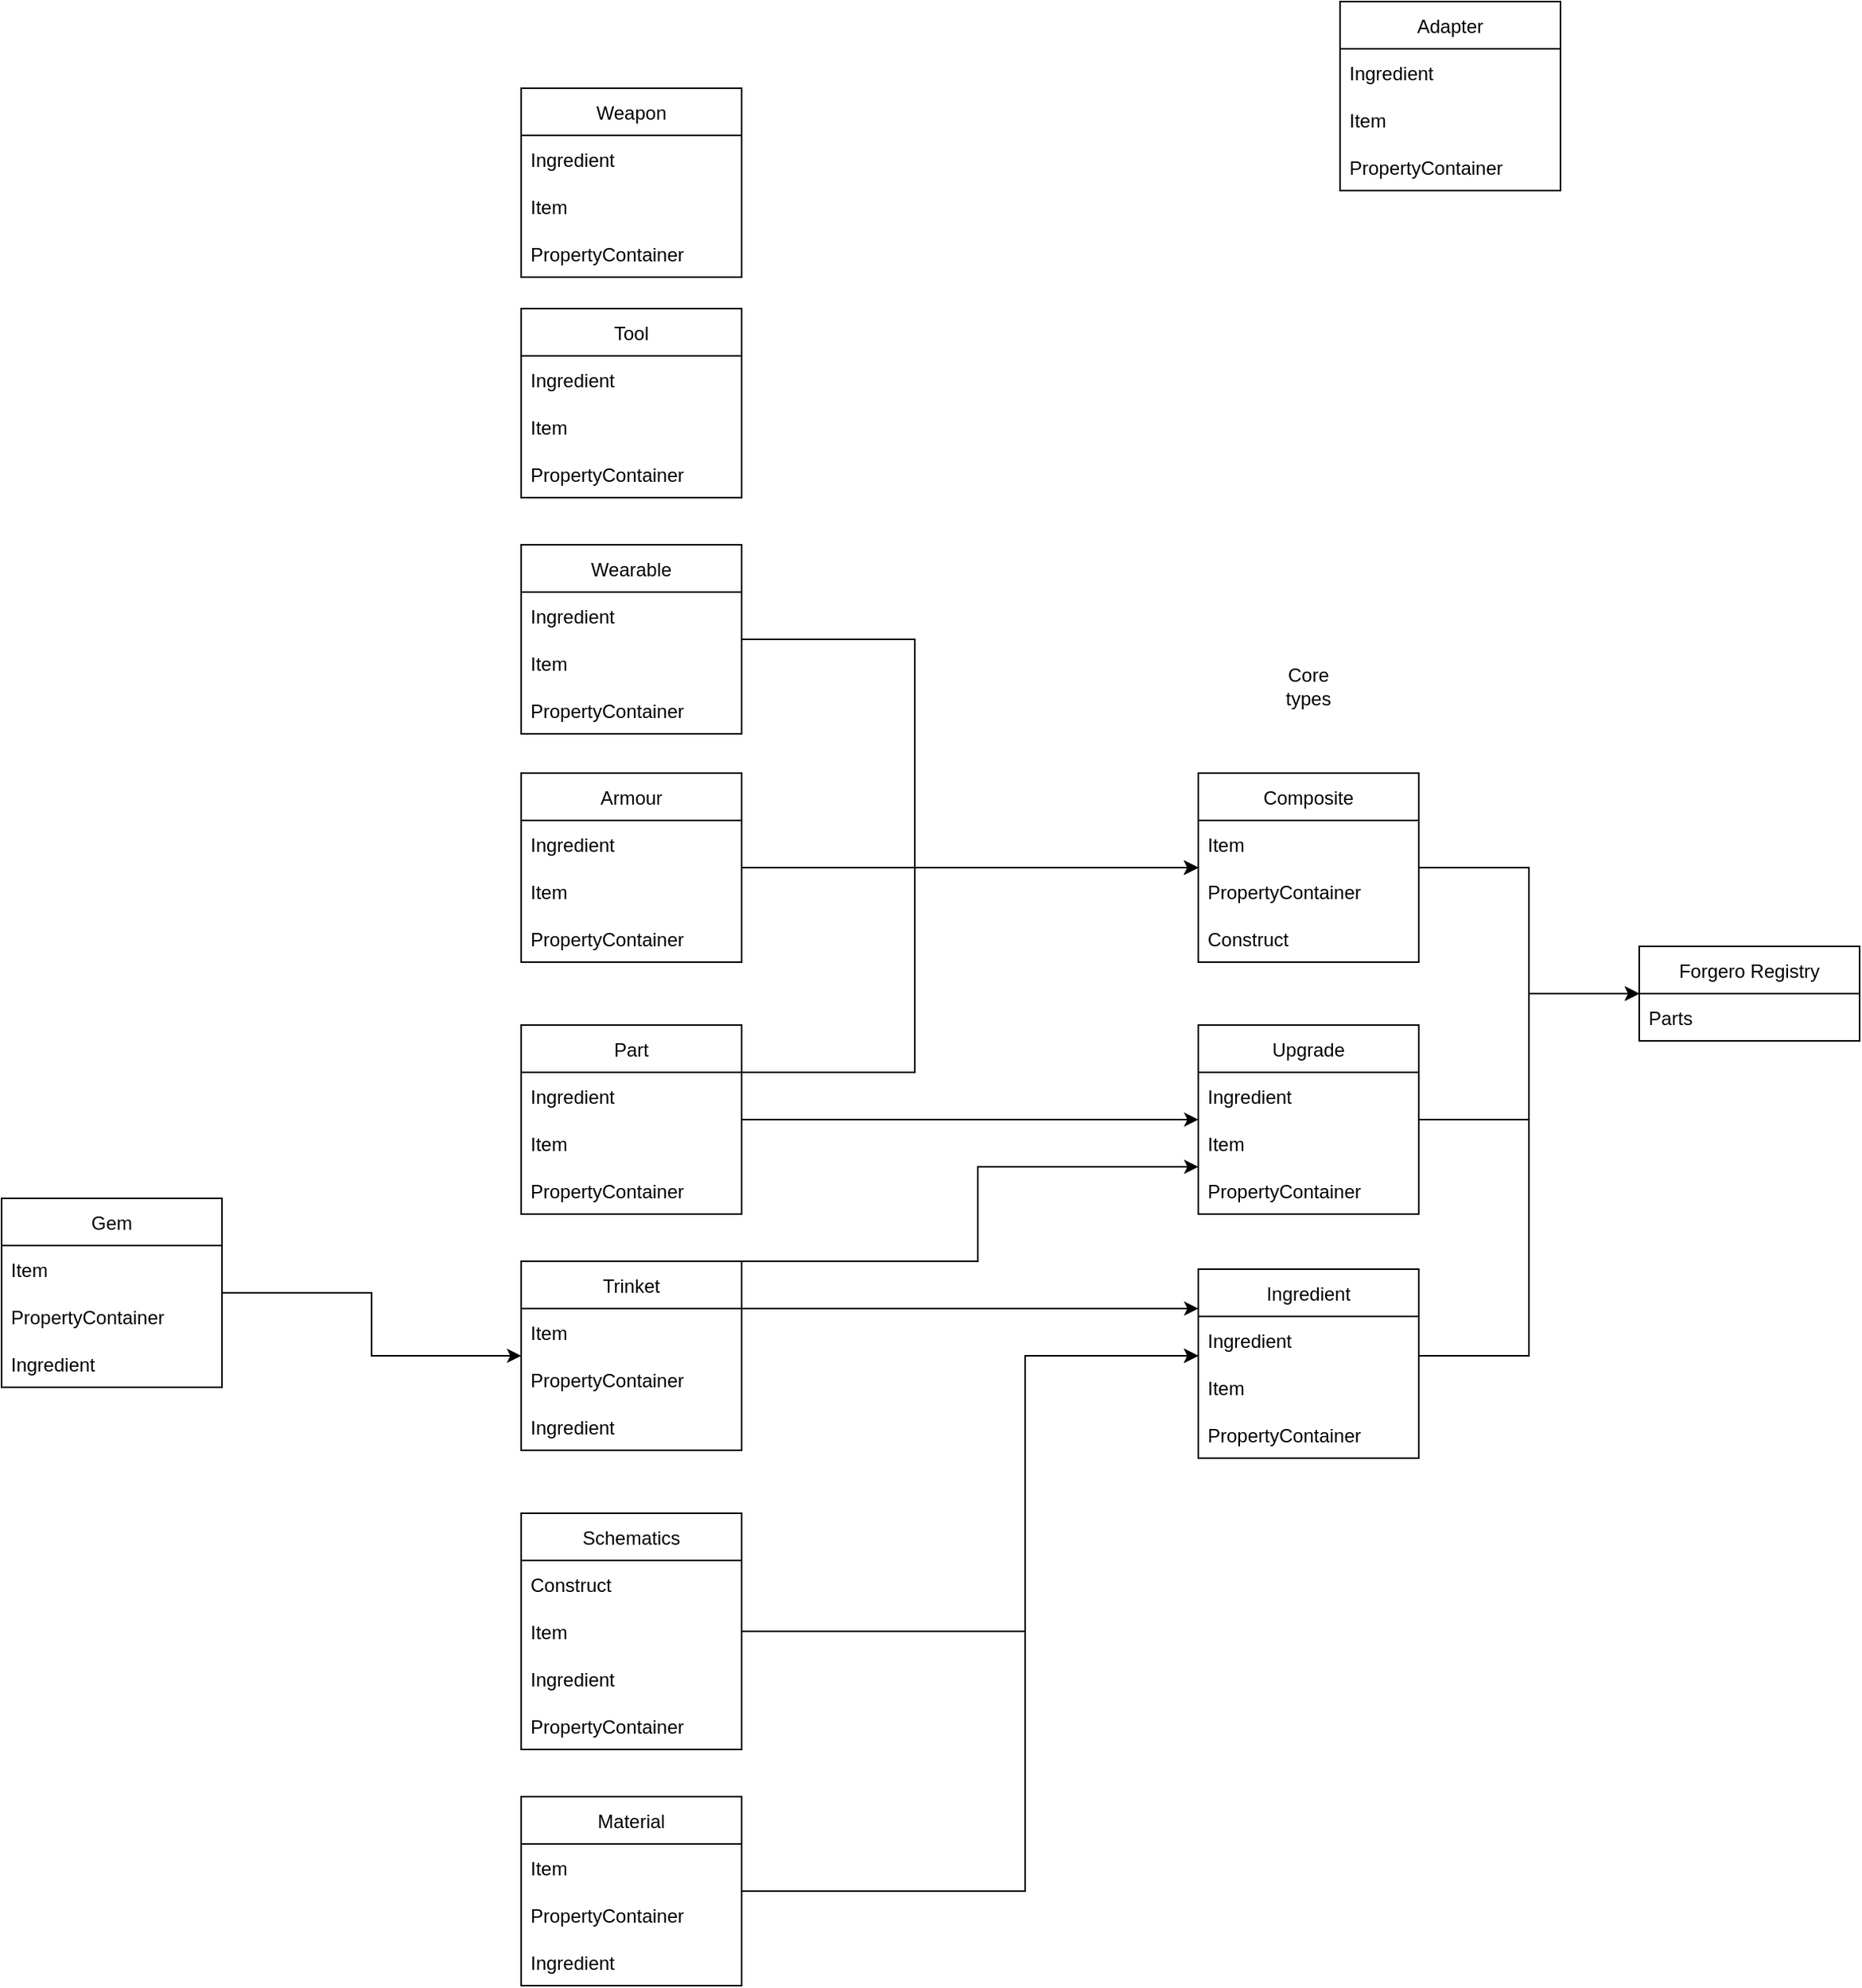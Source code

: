 <mxfile version="20.1.1" type="github">
  <diagram id="2mPX8l47d6hNkeJ0RFZP" name="Page-1">
    <mxGraphModel dx="1965" dy="1799" grid="1" gridSize="10" guides="1" tooltips="1" connect="1" arrows="1" fold="1" page="1" pageScale="1" pageWidth="827" pageHeight="1169" math="0" shadow="0">
      <root>
        <mxCell id="0" />
        <mxCell id="1" parent="0" />
        <mxCell id="HSVkpMsHJG1qh-er9L2Z-1" value="Forgero Registry" style="swimlane;fontStyle=0;childLayout=stackLayout;horizontal=1;startSize=30;horizontalStack=0;resizeParent=1;resizeParentMax=0;resizeLast=0;collapsible=1;marginBottom=0;" vertex="1" parent="1">
          <mxGeometry x="340" y="320" width="140" height="60" as="geometry" />
        </mxCell>
        <mxCell id="HSVkpMsHJG1qh-er9L2Z-4" value="Parts" style="text;strokeColor=none;fillColor=none;align=left;verticalAlign=middle;spacingLeft=4;spacingRight=4;overflow=hidden;points=[[0,0.5],[1,0.5]];portConstraint=eastwest;rotatable=0;" vertex="1" parent="HSVkpMsHJG1qh-er9L2Z-1">
          <mxGeometry y="30" width="140" height="30" as="geometry" />
        </mxCell>
        <mxCell id="HSVkpMsHJG1qh-er9L2Z-66" style="edgeStyle=orthogonalEdgeStyle;rounded=0;orthogonalLoop=1;jettySize=auto;html=1;" edge="1" parent="1" source="HSVkpMsHJG1qh-er9L2Z-6" target="HSVkpMsHJG1qh-er9L2Z-31">
          <mxGeometry relative="1" as="geometry">
            <Array as="points">
              <mxPoint x="-50" y="755" />
              <mxPoint x="-50" y="580" />
            </Array>
          </mxGeometry>
        </mxCell>
        <mxCell id="HSVkpMsHJG1qh-er9L2Z-6" value="Schematics" style="swimlane;fontStyle=0;childLayout=stackLayout;horizontal=1;startSize=30;horizontalStack=0;resizeParent=1;resizeParentMax=0;resizeLast=0;collapsible=1;marginBottom=0;" vertex="1" parent="1">
          <mxGeometry x="-370" y="680" width="140" height="150" as="geometry" />
        </mxCell>
        <mxCell id="HSVkpMsHJG1qh-er9L2Z-8" value="Construct" style="text;strokeColor=none;fillColor=none;align=left;verticalAlign=middle;spacingLeft=4;spacingRight=4;overflow=hidden;points=[[0,0.5],[1,0.5]];portConstraint=eastwest;rotatable=0;" vertex="1" parent="HSVkpMsHJG1qh-er9L2Z-6">
          <mxGeometry y="30" width="140" height="30" as="geometry" />
        </mxCell>
        <mxCell id="HSVkpMsHJG1qh-er9L2Z-9" value="Item" style="text;strokeColor=none;fillColor=none;align=left;verticalAlign=middle;spacingLeft=4;spacingRight=4;overflow=hidden;points=[[0,0.5],[1,0.5]];portConstraint=eastwest;rotatable=0;" vertex="1" parent="HSVkpMsHJG1qh-er9L2Z-6">
          <mxGeometry y="60" width="140" height="30" as="geometry" />
        </mxCell>
        <mxCell id="HSVkpMsHJG1qh-er9L2Z-7" value="Ingredient" style="text;strokeColor=none;fillColor=none;align=left;verticalAlign=middle;spacingLeft=4;spacingRight=4;overflow=hidden;points=[[0,0.5],[1,0.5]];portConstraint=eastwest;rotatable=0;" vertex="1" parent="HSVkpMsHJG1qh-er9L2Z-6">
          <mxGeometry y="90" width="140" height="30" as="geometry" />
        </mxCell>
        <mxCell id="HSVkpMsHJG1qh-er9L2Z-16" value="PropertyContainer" style="text;strokeColor=none;fillColor=none;align=left;verticalAlign=middle;spacingLeft=4;spacingRight=4;overflow=hidden;points=[[0,0.5],[1,0.5]];portConstraint=eastwest;rotatable=0;" vertex="1" parent="HSVkpMsHJG1qh-er9L2Z-6">
          <mxGeometry y="120" width="140" height="30" as="geometry" />
        </mxCell>
        <mxCell id="HSVkpMsHJG1qh-er9L2Z-62" style="edgeStyle=orthogonalEdgeStyle;rounded=0;orthogonalLoop=1;jettySize=auto;html=1;" edge="1" parent="1" source="HSVkpMsHJG1qh-er9L2Z-10" target="HSVkpMsHJG1qh-er9L2Z-18">
          <mxGeometry relative="1" as="geometry">
            <Array as="points">
              <mxPoint x="-120" y="400" />
              <mxPoint x="-120" y="270" />
            </Array>
          </mxGeometry>
        </mxCell>
        <mxCell id="HSVkpMsHJG1qh-er9L2Z-63" style="edgeStyle=orthogonalEdgeStyle;rounded=0;orthogonalLoop=1;jettySize=auto;html=1;" edge="1" parent="1" source="HSVkpMsHJG1qh-er9L2Z-10" target="HSVkpMsHJG1qh-er9L2Z-27">
          <mxGeometry relative="1" as="geometry" />
        </mxCell>
        <mxCell id="HSVkpMsHJG1qh-er9L2Z-10" value="Part" style="swimlane;fontStyle=0;childLayout=stackLayout;horizontal=1;startSize=30;horizontalStack=0;resizeParent=1;resizeParentMax=0;resizeLast=0;collapsible=1;marginBottom=0;" vertex="1" parent="1">
          <mxGeometry x="-370" y="370" width="140" height="120" as="geometry" />
        </mxCell>
        <mxCell id="HSVkpMsHJG1qh-er9L2Z-11" value="Ingredient" style="text;strokeColor=none;fillColor=none;align=left;verticalAlign=middle;spacingLeft=4;spacingRight=4;overflow=hidden;points=[[0,0.5],[1,0.5]];portConstraint=eastwest;rotatable=0;" vertex="1" parent="HSVkpMsHJG1qh-er9L2Z-10">
          <mxGeometry y="30" width="140" height="30" as="geometry" />
        </mxCell>
        <mxCell id="HSVkpMsHJG1qh-er9L2Z-13" value="Item" style="text;strokeColor=none;fillColor=none;align=left;verticalAlign=middle;spacingLeft=4;spacingRight=4;overflow=hidden;points=[[0,0.5],[1,0.5]];portConstraint=eastwest;rotatable=0;" vertex="1" parent="HSVkpMsHJG1qh-er9L2Z-10">
          <mxGeometry y="60" width="140" height="30" as="geometry" />
        </mxCell>
        <mxCell id="HSVkpMsHJG1qh-er9L2Z-17" value="PropertyContainer" style="text;strokeColor=none;fillColor=none;align=left;verticalAlign=middle;spacingLeft=4;spacingRight=4;overflow=hidden;points=[[0,0.5],[1,0.5]];portConstraint=eastwest;rotatable=0;" vertex="1" parent="HSVkpMsHJG1qh-er9L2Z-10">
          <mxGeometry y="90" width="140" height="30" as="geometry" />
        </mxCell>
        <mxCell id="HSVkpMsHJG1qh-er9L2Z-69" style="edgeStyle=orthogonalEdgeStyle;rounded=0;orthogonalLoop=1;jettySize=auto;html=1;" edge="1" parent="1" source="HSVkpMsHJG1qh-er9L2Z-18" target="HSVkpMsHJG1qh-er9L2Z-1">
          <mxGeometry relative="1" as="geometry" />
        </mxCell>
        <mxCell id="HSVkpMsHJG1qh-er9L2Z-18" value="Composite" style="swimlane;fontStyle=0;childLayout=stackLayout;horizontal=1;startSize=30;horizontalStack=0;resizeParent=1;resizeParentMax=0;resizeLast=0;collapsible=1;marginBottom=0;" vertex="1" parent="1">
          <mxGeometry x="60" y="210" width="140" height="120" as="geometry" />
        </mxCell>
        <mxCell id="HSVkpMsHJG1qh-er9L2Z-20" value="Item" style="text;strokeColor=none;fillColor=none;align=left;verticalAlign=middle;spacingLeft=4;spacingRight=4;overflow=hidden;points=[[0,0.5],[1,0.5]];portConstraint=eastwest;rotatable=0;" vertex="1" parent="HSVkpMsHJG1qh-er9L2Z-18">
          <mxGeometry y="30" width="140" height="30" as="geometry" />
        </mxCell>
        <mxCell id="HSVkpMsHJG1qh-er9L2Z-21" value="PropertyContainer" style="text;strokeColor=none;fillColor=none;align=left;verticalAlign=middle;spacingLeft=4;spacingRight=4;overflow=hidden;points=[[0,0.5],[1,0.5]];portConstraint=eastwest;rotatable=0;" vertex="1" parent="HSVkpMsHJG1qh-er9L2Z-18">
          <mxGeometry y="60" width="140" height="30" as="geometry" />
        </mxCell>
        <mxCell id="HSVkpMsHJG1qh-er9L2Z-22" value="Construct" style="text;strokeColor=none;fillColor=none;align=left;verticalAlign=middle;spacingLeft=4;spacingRight=4;overflow=hidden;points=[[0,0.5],[1,0.5]];portConstraint=eastwest;rotatable=0;" vertex="1" parent="HSVkpMsHJG1qh-er9L2Z-18">
          <mxGeometry y="90" width="140" height="30" as="geometry" />
        </mxCell>
        <mxCell id="HSVkpMsHJG1qh-er9L2Z-67" style="edgeStyle=orthogonalEdgeStyle;rounded=0;orthogonalLoop=1;jettySize=auto;html=1;" edge="1" parent="1" source="HSVkpMsHJG1qh-er9L2Z-23" target="HSVkpMsHJG1qh-er9L2Z-31">
          <mxGeometry relative="1" as="geometry">
            <Array as="points">
              <mxPoint x="-50" y="920" />
              <mxPoint x="-50" y="580" />
            </Array>
          </mxGeometry>
        </mxCell>
        <mxCell id="HSVkpMsHJG1qh-er9L2Z-23" value="Material" style="swimlane;fontStyle=0;childLayout=stackLayout;horizontal=1;startSize=30;horizontalStack=0;resizeParent=1;resizeParentMax=0;resizeLast=0;collapsible=1;marginBottom=0;" vertex="1" parent="1">
          <mxGeometry x="-370" y="860" width="140" height="120" as="geometry" />
        </mxCell>
        <mxCell id="HSVkpMsHJG1qh-er9L2Z-24" value="Item" style="text;strokeColor=none;fillColor=none;align=left;verticalAlign=middle;spacingLeft=4;spacingRight=4;overflow=hidden;points=[[0,0.5],[1,0.5]];portConstraint=eastwest;rotatable=0;" vertex="1" parent="HSVkpMsHJG1qh-er9L2Z-23">
          <mxGeometry y="30" width="140" height="30" as="geometry" />
        </mxCell>
        <mxCell id="HSVkpMsHJG1qh-er9L2Z-25" value="PropertyContainer" style="text;strokeColor=none;fillColor=none;align=left;verticalAlign=middle;spacingLeft=4;spacingRight=4;overflow=hidden;points=[[0,0.5],[1,0.5]];portConstraint=eastwest;rotatable=0;" vertex="1" parent="HSVkpMsHJG1qh-er9L2Z-23">
          <mxGeometry y="60" width="140" height="30" as="geometry" />
        </mxCell>
        <mxCell id="HSVkpMsHJG1qh-er9L2Z-26" value="Ingredient" style="text;strokeColor=none;fillColor=none;align=left;verticalAlign=middle;spacingLeft=4;spacingRight=4;overflow=hidden;points=[[0,0.5],[1,0.5]];portConstraint=eastwest;rotatable=0;" vertex="1" parent="HSVkpMsHJG1qh-er9L2Z-23">
          <mxGeometry y="90" width="140" height="30" as="geometry" />
        </mxCell>
        <mxCell id="HSVkpMsHJG1qh-er9L2Z-70" style="edgeStyle=orthogonalEdgeStyle;rounded=0;orthogonalLoop=1;jettySize=auto;html=1;" edge="1" parent="1" source="HSVkpMsHJG1qh-er9L2Z-27" target="HSVkpMsHJG1qh-er9L2Z-1">
          <mxGeometry relative="1" as="geometry" />
        </mxCell>
        <mxCell id="HSVkpMsHJG1qh-er9L2Z-27" value="Upgrade" style="swimlane;fontStyle=0;childLayout=stackLayout;horizontal=1;startSize=30;horizontalStack=0;resizeParent=1;resizeParentMax=0;resizeLast=0;collapsible=1;marginBottom=0;" vertex="1" parent="1">
          <mxGeometry x="60" y="370" width="140" height="120" as="geometry" />
        </mxCell>
        <mxCell id="HSVkpMsHJG1qh-er9L2Z-28" value="Ingredient" style="text;strokeColor=none;fillColor=none;align=left;verticalAlign=middle;spacingLeft=4;spacingRight=4;overflow=hidden;points=[[0,0.5],[1,0.5]];portConstraint=eastwest;rotatable=0;" vertex="1" parent="HSVkpMsHJG1qh-er9L2Z-27">
          <mxGeometry y="30" width="140" height="30" as="geometry" />
        </mxCell>
        <mxCell id="HSVkpMsHJG1qh-er9L2Z-29" value="Item" style="text;strokeColor=none;fillColor=none;align=left;verticalAlign=middle;spacingLeft=4;spacingRight=4;overflow=hidden;points=[[0,0.5],[1,0.5]];portConstraint=eastwest;rotatable=0;" vertex="1" parent="HSVkpMsHJG1qh-er9L2Z-27">
          <mxGeometry y="60" width="140" height="30" as="geometry" />
        </mxCell>
        <mxCell id="HSVkpMsHJG1qh-er9L2Z-30" value="PropertyContainer" style="text;strokeColor=none;fillColor=none;align=left;verticalAlign=middle;spacingLeft=4;spacingRight=4;overflow=hidden;points=[[0,0.5],[1,0.5]];portConstraint=eastwest;rotatable=0;" vertex="1" parent="HSVkpMsHJG1qh-er9L2Z-27">
          <mxGeometry y="90" width="140" height="30" as="geometry" />
        </mxCell>
        <mxCell id="HSVkpMsHJG1qh-er9L2Z-71" style="edgeStyle=orthogonalEdgeStyle;rounded=0;orthogonalLoop=1;jettySize=auto;html=1;" edge="1" parent="1" source="HSVkpMsHJG1qh-er9L2Z-31" target="HSVkpMsHJG1qh-er9L2Z-1">
          <mxGeometry relative="1" as="geometry">
            <Array as="points">
              <mxPoint x="270" y="580" />
              <mxPoint x="270" y="350" />
            </Array>
          </mxGeometry>
        </mxCell>
        <mxCell id="HSVkpMsHJG1qh-er9L2Z-31" value="Ingredient" style="swimlane;fontStyle=0;childLayout=stackLayout;horizontal=1;startSize=30;horizontalStack=0;resizeParent=1;resizeParentMax=0;resizeLast=0;collapsible=1;marginBottom=0;" vertex="1" parent="1">
          <mxGeometry x="60" y="525" width="140" height="120" as="geometry" />
        </mxCell>
        <mxCell id="HSVkpMsHJG1qh-er9L2Z-32" value="Ingredient" style="text;strokeColor=none;fillColor=none;align=left;verticalAlign=middle;spacingLeft=4;spacingRight=4;overflow=hidden;points=[[0,0.5],[1,0.5]];portConstraint=eastwest;rotatable=0;" vertex="1" parent="HSVkpMsHJG1qh-er9L2Z-31">
          <mxGeometry y="30" width="140" height="30" as="geometry" />
        </mxCell>
        <mxCell id="HSVkpMsHJG1qh-er9L2Z-33" value="Item" style="text;strokeColor=none;fillColor=none;align=left;verticalAlign=middle;spacingLeft=4;spacingRight=4;overflow=hidden;points=[[0,0.5],[1,0.5]];portConstraint=eastwest;rotatable=0;" vertex="1" parent="HSVkpMsHJG1qh-er9L2Z-31">
          <mxGeometry y="60" width="140" height="30" as="geometry" />
        </mxCell>
        <mxCell id="HSVkpMsHJG1qh-er9L2Z-34" value="PropertyContainer" style="text;strokeColor=none;fillColor=none;align=left;verticalAlign=middle;spacingLeft=4;spacingRight=4;overflow=hidden;points=[[0,0.5],[1,0.5]];portConstraint=eastwest;rotatable=0;" vertex="1" parent="HSVkpMsHJG1qh-er9L2Z-31">
          <mxGeometry y="90" width="140" height="30" as="geometry" />
        </mxCell>
        <mxCell id="HSVkpMsHJG1qh-er9L2Z-64" style="edgeStyle=orthogonalEdgeStyle;rounded=0;orthogonalLoop=1;jettySize=auto;html=1;" edge="1" parent="1" source="HSVkpMsHJG1qh-er9L2Z-35" target="HSVkpMsHJG1qh-er9L2Z-27">
          <mxGeometry relative="1" as="geometry">
            <Array as="points">
              <mxPoint x="-80" y="520" />
              <mxPoint x="-80" y="460" />
            </Array>
          </mxGeometry>
        </mxCell>
        <mxCell id="HSVkpMsHJG1qh-er9L2Z-35" value="Trinket" style="swimlane;fontStyle=0;childLayout=stackLayout;horizontal=1;startSize=30;horizontalStack=0;resizeParent=1;resizeParentMax=0;resizeLast=0;collapsible=1;marginBottom=0;" vertex="1" parent="1">
          <mxGeometry x="-370" y="520" width="140" height="120" as="geometry" />
        </mxCell>
        <mxCell id="HSVkpMsHJG1qh-er9L2Z-36" value="Item" style="text;strokeColor=none;fillColor=none;align=left;verticalAlign=middle;spacingLeft=4;spacingRight=4;overflow=hidden;points=[[0,0.5],[1,0.5]];portConstraint=eastwest;rotatable=0;" vertex="1" parent="HSVkpMsHJG1qh-er9L2Z-35">
          <mxGeometry y="30" width="140" height="30" as="geometry" />
        </mxCell>
        <mxCell id="HSVkpMsHJG1qh-er9L2Z-37" value="PropertyContainer" style="text;strokeColor=none;fillColor=none;align=left;verticalAlign=middle;spacingLeft=4;spacingRight=4;overflow=hidden;points=[[0,0.5],[1,0.5]];portConstraint=eastwest;rotatable=0;" vertex="1" parent="HSVkpMsHJG1qh-er9L2Z-35">
          <mxGeometry y="60" width="140" height="30" as="geometry" />
        </mxCell>
        <mxCell id="HSVkpMsHJG1qh-er9L2Z-38" value="Ingredient" style="text;strokeColor=none;fillColor=none;align=left;verticalAlign=middle;spacingLeft=4;spacingRight=4;overflow=hidden;points=[[0,0.5],[1,0.5]];portConstraint=eastwest;rotatable=0;" vertex="1" parent="HSVkpMsHJG1qh-er9L2Z-35">
          <mxGeometry y="90" width="140" height="30" as="geometry" />
        </mxCell>
        <mxCell id="HSVkpMsHJG1qh-er9L2Z-68" style="edgeStyle=orthogonalEdgeStyle;rounded=0;orthogonalLoop=1;jettySize=auto;html=1;" edge="1" parent="1" source="HSVkpMsHJG1qh-er9L2Z-39" target="HSVkpMsHJG1qh-er9L2Z-35">
          <mxGeometry relative="1" as="geometry" />
        </mxCell>
        <mxCell id="HSVkpMsHJG1qh-er9L2Z-39" value="Gem" style="swimlane;fontStyle=0;childLayout=stackLayout;horizontal=1;startSize=30;horizontalStack=0;resizeParent=1;resizeParentMax=0;resizeLast=0;collapsible=1;marginBottom=0;" vertex="1" parent="1">
          <mxGeometry x="-700" y="480" width="140" height="120" as="geometry" />
        </mxCell>
        <mxCell id="HSVkpMsHJG1qh-er9L2Z-40" value="Item" style="text;strokeColor=none;fillColor=none;align=left;verticalAlign=middle;spacingLeft=4;spacingRight=4;overflow=hidden;points=[[0,0.5],[1,0.5]];portConstraint=eastwest;rotatable=0;" vertex="1" parent="HSVkpMsHJG1qh-er9L2Z-39">
          <mxGeometry y="30" width="140" height="30" as="geometry" />
        </mxCell>
        <mxCell id="HSVkpMsHJG1qh-er9L2Z-41" value="PropertyContainer" style="text;strokeColor=none;fillColor=none;align=left;verticalAlign=middle;spacingLeft=4;spacingRight=4;overflow=hidden;points=[[0,0.5],[1,0.5]];portConstraint=eastwest;rotatable=0;" vertex="1" parent="HSVkpMsHJG1qh-er9L2Z-39">
          <mxGeometry y="60" width="140" height="30" as="geometry" />
        </mxCell>
        <mxCell id="HSVkpMsHJG1qh-er9L2Z-42" value="Ingredient" style="text;strokeColor=none;fillColor=none;align=left;verticalAlign=middle;spacingLeft=4;spacingRight=4;overflow=hidden;points=[[0,0.5],[1,0.5]];portConstraint=eastwest;rotatable=0;" vertex="1" parent="HSVkpMsHJG1qh-er9L2Z-39">
          <mxGeometry y="90" width="140" height="30" as="geometry" />
        </mxCell>
        <mxCell id="HSVkpMsHJG1qh-er9L2Z-43" value="Weapon" style="swimlane;fontStyle=0;childLayout=stackLayout;horizontal=1;startSize=30;horizontalStack=0;resizeParent=1;resizeParentMax=0;resizeLast=0;collapsible=1;marginBottom=0;" vertex="1" parent="1">
          <mxGeometry x="-370" y="-225" width="140" height="120" as="geometry" />
        </mxCell>
        <mxCell id="HSVkpMsHJG1qh-er9L2Z-44" value="Ingredient" style="text;strokeColor=none;fillColor=none;align=left;verticalAlign=middle;spacingLeft=4;spacingRight=4;overflow=hidden;points=[[0,0.5],[1,0.5]];portConstraint=eastwest;rotatable=0;" vertex="1" parent="HSVkpMsHJG1qh-er9L2Z-43">
          <mxGeometry y="30" width="140" height="30" as="geometry" />
        </mxCell>
        <mxCell id="HSVkpMsHJG1qh-er9L2Z-45" value="Item" style="text;strokeColor=none;fillColor=none;align=left;verticalAlign=middle;spacingLeft=4;spacingRight=4;overflow=hidden;points=[[0,0.5],[1,0.5]];portConstraint=eastwest;rotatable=0;" vertex="1" parent="HSVkpMsHJG1qh-er9L2Z-43">
          <mxGeometry y="60" width="140" height="30" as="geometry" />
        </mxCell>
        <mxCell id="HSVkpMsHJG1qh-er9L2Z-46" value="PropertyContainer" style="text;strokeColor=none;fillColor=none;align=left;verticalAlign=middle;spacingLeft=4;spacingRight=4;overflow=hidden;points=[[0,0.5],[1,0.5]];portConstraint=eastwest;rotatable=0;" vertex="1" parent="HSVkpMsHJG1qh-er9L2Z-43">
          <mxGeometry y="90" width="140" height="30" as="geometry" />
        </mxCell>
        <mxCell id="HSVkpMsHJG1qh-er9L2Z-47" value="Tool" style="swimlane;fontStyle=0;childLayout=stackLayout;horizontal=1;startSize=30;horizontalStack=0;resizeParent=1;resizeParentMax=0;resizeLast=0;collapsible=1;marginBottom=0;" vertex="1" parent="1">
          <mxGeometry x="-370" y="-85" width="140" height="120" as="geometry" />
        </mxCell>
        <mxCell id="HSVkpMsHJG1qh-er9L2Z-48" value="Ingredient" style="text;strokeColor=none;fillColor=none;align=left;verticalAlign=middle;spacingLeft=4;spacingRight=4;overflow=hidden;points=[[0,0.5],[1,0.5]];portConstraint=eastwest;rotatable=0;" vertex="1" parent="HSVkpMsHJG1qh-er9L2Z-47">
          <mxGeometry y="30" width="140" height="30" as="geometry" />
        </mxCell>
        <mxCell id="HSVkpMsHJG1qh-er9L2Z-49" value="Item" style="text;strokeColor=none;fillColor=none;align=left;verticalAlign=middle;spacingLeft=4;spacingRight=4;overflow=hidden;points=[[0,0.5],[1,0.5]];portConstraint=eastwest;rotatable=0;" vertex="1" parent="HSVkpMsHJG1qh-er9L2Z-47">
          <mxGeometry y="60" width="140" height="30" as="geometry" />
        </mxCell>
        <mxCell id="HSVkpMsHJG1qh-er9L2Z-50" value="PropertyContainer" style="text;strokeColor=none;fillColor=none;align=left;verticalAlign=middle;spacingLeft=4;spacingRight=4;overflow=hidden;points=[[0,0.5],[1,0.5]];portConstraint=eastwest;rotatable=0;" vertex="1" parent="HSVkpMsHJG1qh-er9L2Z-47">
          <mxGeometry y="90" width="140" height="30" as="geometry" />
        </mxCell>
        <mxCell id="HSVkpMsHJG1qh-er9L2Z-60" style="edgeStyle=orthogonalEdgeStyle;rounded=0;orthogonalLoop=1;jettySize=auto;html=1;" edge="1" parent="1" source="HSVkpMsHJG1qh-er9L2Z-51" target="HSVkpMsHJG1qh-er9L2Z-18">
          <mxGeometry relative="1" as="geometry">
            <Array as="points">
              <mxPoint x="-120" y="125" />
              <mxPoint x="-120" y="270" />
            </Array>
          </mxGeometry>
        </mxCell>
        <mxCell id="HSVkpMsHJG1qh-er9L2Z-51" value="Wearable" style="swimlane;fontStyle=0;childLayout=stackLayout;horizontal=1;startSize=30;horizontalStack=0;resizeParent=1;resizeParentMax=0;resizeLast=0;collapsible=1;marginBottom=0;" vertex="1" parent="1">
          <mxGeometry x="-370" y="65" width="140" height="120" as="geometry" />
        </mxCell>
        <mxCell id="HSVkpMsHJG1qh-er9L2Z-52" value="Ingredient" style="text;strokeColor=none;fillColor=none;align=left;verticalAlign=middle;spacingLeft=4;spacingRight=4;overflow=hidden;points=[[0,0.5],[1,0.5]];portConstraint=eastwest;rotatable=0;" vertex="1" parent="HSVkpMsHJG1qh-er9L2Z-51">
          <mxGeometry y="30" width="140" height="30" as="geometry" />
        </mxCell>
        <mxCell id="HSVkpMsHJG1qh-er9L2Z-53" value="Item" style="text;strokeColor=none;fillColor=none;align=left;verticalAlign=middle;spacingLeft=4;spacingRight=4;overflow=hidden;points=[[0,0.5],[1,0.5]];portConstraint=eastwest;rotatable=0;" vertex="1" parent="HSVkpMsHJG1qh-er9L2Z-51">
          <mxGeometry y="60" width="140" height="30" as="geometry" />
        </mxCell>
        <mxCell id="HSVkpMsHJG1qh-er9L2Z-54" value="PropertyContainer" style="text;strokeColor=none;fillColor=none;align=left;verticalAlign=middle;spacingLeft=4;spacingRight=4;overflow=hidden;points=[[0,0.5],[1,0.5]];portConstraint=eastwest;rotatable=0;" vertex="1" parent="HSVkpMsHJG1qh-er9L2Z-51">
          <mxGeometry y="90" width="140" height="30" as="geometry" />
        </mxCell>
        <mxCell id="HSVkpMsHJG1qh-er9L2Z-61" style="edgeStyle=orthogonalEdgeStyle;rounded=0;orthogonalLoop=1;jettySize=auto;html=1;" edge="1" parent="1" source="HSVkpMsHJG1qh-er9L2Z-55" target="HSVkpMsHJG1qh-er9L2Z-18">
          <mxGeometry relative="1" as="geometry" />
        </mxCell>
        <mxCell id="HSVkpMsHJG1qh-er9L2Z-55" value="Armour" style="swimlane;fontStyle=0;childLayout=stackLayout;horizontal=1;startSize=30;horizontalStack=0;resizeParent=1;resizeParentMax=0;resizeLast=0;collapsible=1;marginBottom=0;" vertex="1" parent="1">
          <mxGeometry x="-370" y="210" width="140" height="120" as="geometry" />
        </mxCell>
        <mxCell id="HSVkpMsHJG1qh-er9L2Z-56" value="Ingredient" style="text;strokeColor=none;fillColor=none;align=left;verticalAlign=middle;spacingLeft=4;spacingRight=4;overflow=hidden;points=[[0,0.5],[1,0.5]];portConstraint=eastwest;rotatable=0;" vertex="1" parent="HSVkpMsHJG1qh-er9L2Z-55">
          <mxGeometry y="30" width="140" height="30" as="geometry" />
        </mxCell>
        <mxCell id="HSVkpMsHJG1qh-er9L2Z-57" value="Item" style="text;strokeColor=none;fillColor=none;align=left;verticalAlign=middle;spacingLeft=4;spacingRight=4;overflow=hidden;points=[[0,0.5],[1,0.5]];portConstraint=eastwest;rotatable=0;" vertex="1" parent="HSVkpMsHJG1qh-er9L2Z-55">
          <mxGeometry y="60" width="140" height="30" as="geometry" />
        </mxCell>
        <mxCell id="HSVkpMsHJG1qh-er9L2Z-58" value="PropertyContainer" style="text;strokeColor=none;fillColor=none;align=left;verticalAlign=middle;spacingLeft=4;spacingRight=4;overflow=hidden;points=[[0,0.5],[1,0.5]];portConstraint=eastwest;rotatable=0;" vertex="1" parent="HSVkpMsHJG1qh-er9L2Z-55">
          <mxGeometry y="90" width="140" height="30" as="geometry" />
        </mxCell>
        <mxCell id="HSVkpMsHJG1qh-er9L2Z-59" value="Core types" style="text;html=1;strokeColor=none;fillColor=none;align=center;verticalAlign=middle;whiteSpace=wrap;rounded=0;" vertex="1" parent="1">
          <mxGeometry x="100" y="140" width="60" height="30" as="geometry" />
        </mxCell>
        <mxCell id="HSVkpMsHJG1qh-er9L2Z-65" style="edgeStyle=orthogonalEdgeStyle;rounded=0;orthogonalLoop=1;jettySize=auto;html=1;" edge="1" parent="1" source="HSVkpMsHJG1qh-er9L2Z-37" target="HSVkpMsHJG1qh-er9L2Z-31">
          <mxGeometry relative="1" as="geometry">
            <Array as="points">
              <mxPoint x="-230" y="550" />
            </Array>
          </mxGeometry>
        </mxCell>
        <mxCell id="HSVkpMsHJG1qh-er9L2Z-72" value="Adapter" style="swimlane;fontStyle=0;childLayout=stackLayout;horizontal=1;startSize=30;horizontalStack=0;resizeParent=1;resizeParentMax=0;resizeLast=0;collapsible=1;marginBottom=0;" vertex="1" parent="1">
          <mxGeometry x="150" y="-280" width="140" height="120" as="geometry" />
        </mxCell>
        <mxCell id="HSVkpMsHJG1qh-er9L2Z-73" value="Ingredient" style="text;strokeColor=none;fillColor=none;align=left;verticalAlign=middle;spacingLeft=4;spacingRight=4;overflow=hidden;points=[[0,0.5],[1,0.5]];portConstraint=eastwest;rotatable=0;" vertex="1" parent="HSVkpMsHJG1qh-er9L2Z-72">
          <mxGeometry y="30" width="140" height="30" as="geometry" />
        </mxCell>
        <mxCell id="HSVkpMsHJG1qh-er9L2Z-74" value="Item" style="text;strokeColor=none;fillColor=none;align=left;verticalAlign=middle;spacingLeft=4;spacingRight=4;overflow=hidden;points=[[0,0.5],[1,0.5]];portConstraint=eastwest;rotatable=0;" vertex="1" parent="HSVkpMsHJG1qh-er9L2Z-72">
          <mxGeometry y="60" width="140" height="30" as="geometry" />
        </mxCell>
        <mxCell id="HSVkpMsHJG1qh-er9L2Z-75" value="PropertyContainer" style="text;strokeColor=none;fillColor=none;align=left;verticalAlign=middle;spacingLeft=4;spacingRight=4;overflow=hidden;points=[[0,0.5],[1,0.5]];portConstraint=eastwest;rotatable=0;" vertex="1" parent="HSVkpMsHJG1qh-er9L2Z-72">
          <mxGeometry y="90" width="140" height="30" as="geometry" />
        </mxCell>
      </root>
    </mxGraphModel>
  </diagram>
</mxfile>
